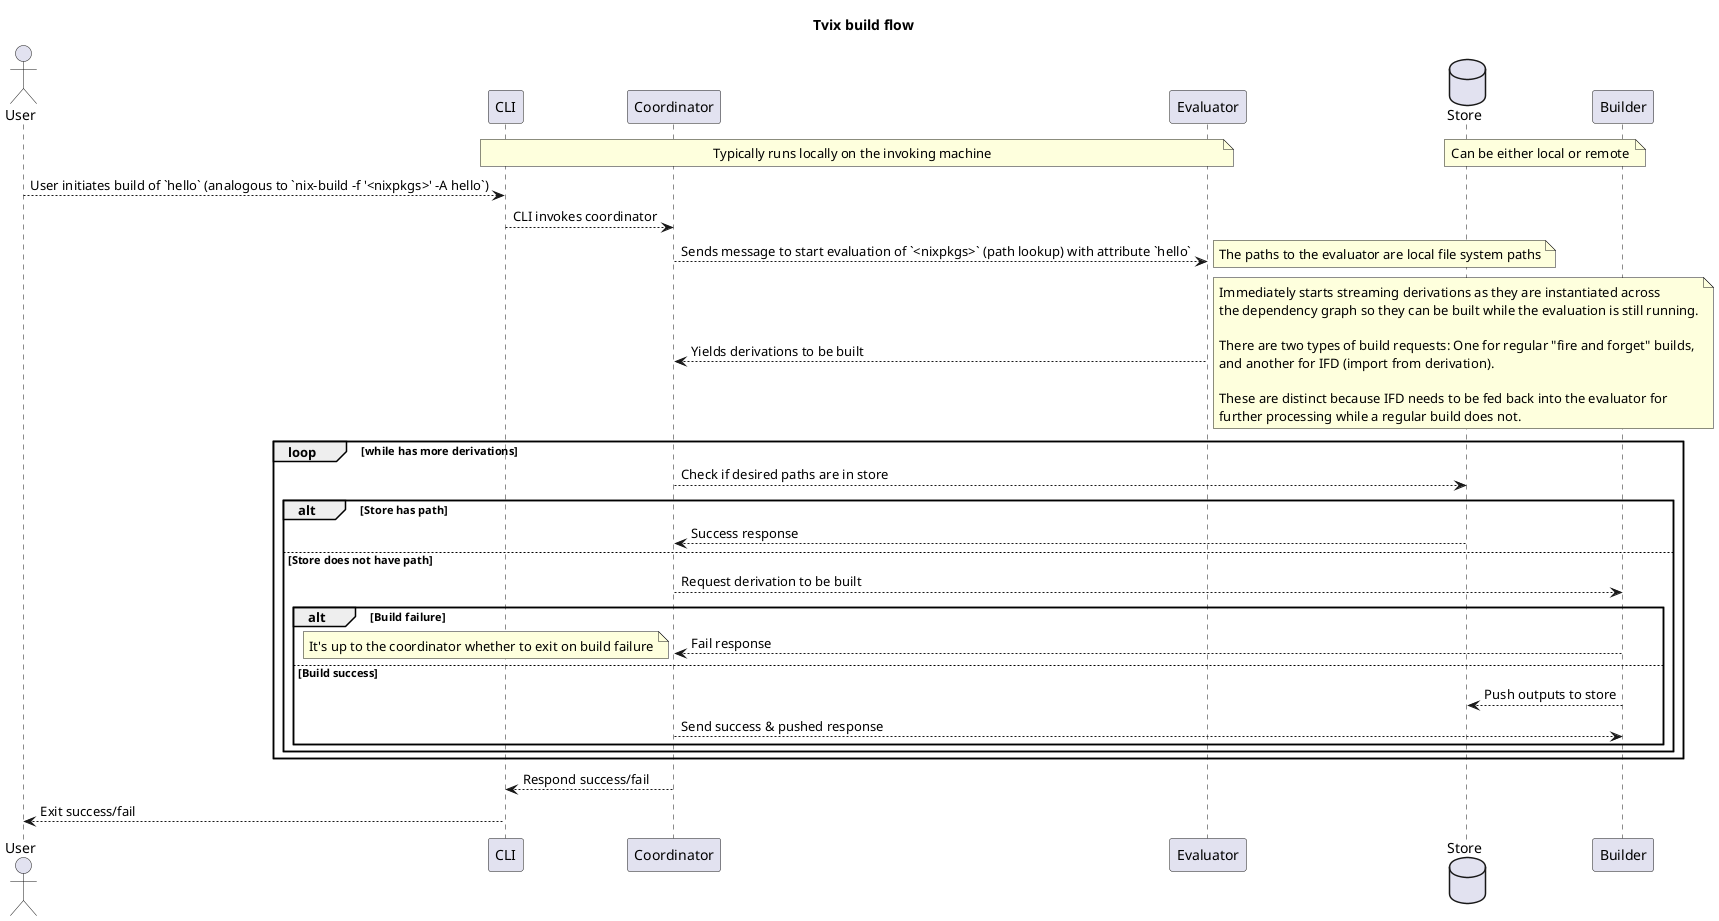 @startuml

title Tvix build flow

actor User
participant CLI
participant "Coordinator" as Coord
participant "Evaluator" as Eval
database Store
participant "Builder" as Build

note over CLI,Eval
    Typically runs locally on the invoking machine
end note
/ note over Store, Build
    Can be either local or remote
end note

User-->CLI: User initiates build of `hello` (analogous to `nix-build -f '<nixpkgs>' -A hello`)

CLI-->Coord: CLI invokes coordinator

Coord-->Eval: Sends message to start evaluation of `<nixpkgs>` (path lookup) with attribute `hello`
note right: The paths to the evaluator are local file system paths

Coord<--Eval: Yields derivations to be built
note right
    Immediately starts streaming derivations as they are instantiated across
    the dependency graph so they can be built while the evaluation is still running.

    There are two types of build requests: One for regular "fire and forget" builds,
    and another for IFD (import from derivation).

    These are distinct because IFD needs to be fed back into the evaluator for
    further processing while a regular build does not.
end note

loop while has more derivations

    Coord-->Store: Check if desired paths are in store
    alt Store has path
        Coord<--Store: Success response
    else Store does not have path
        Coord-->Build: Request derivation to be built

        alt Build failure
            Coord<--Build: Fail response
            note left: It's up to the coordinator whether to exit on build failure
        else Build success
            Build-->Store: Push outputs to store
            Build<--Coord: Send success & pushed response
        end

    end
end

CLI<--Coord: Respond success/fail
User<--CLI: Exit success/fail

@enduml
